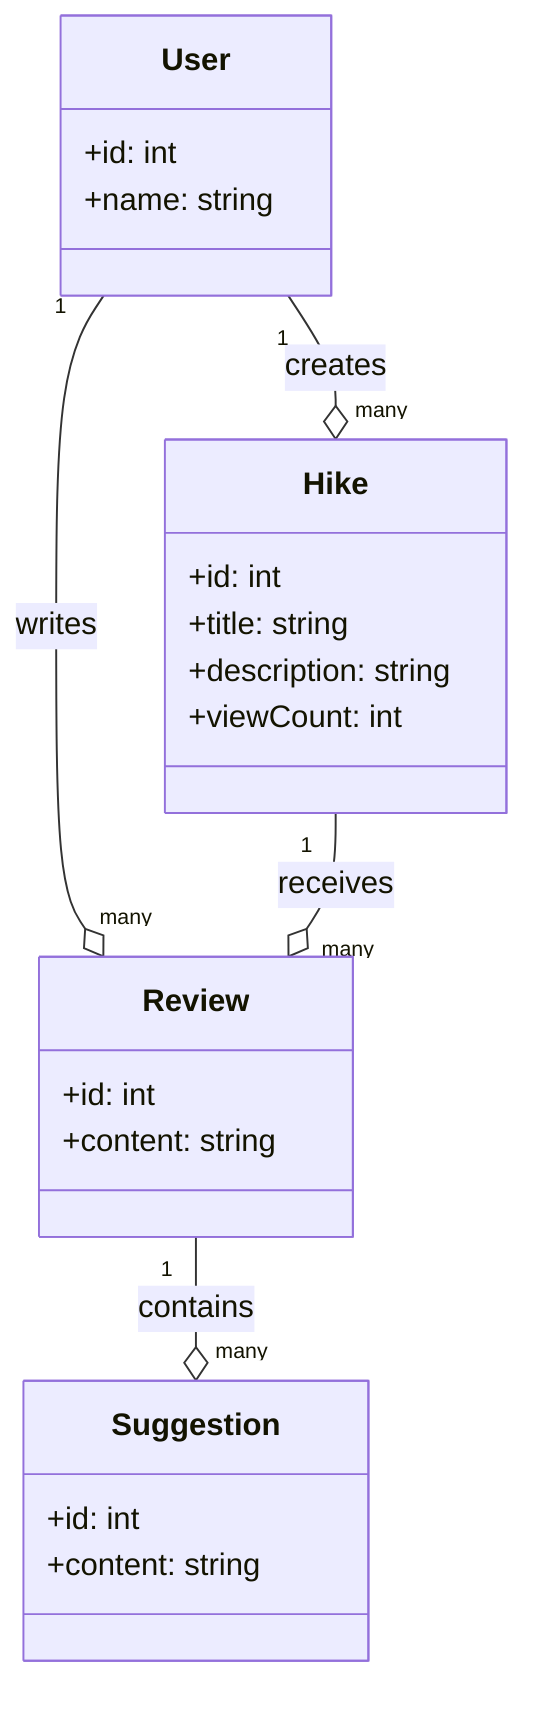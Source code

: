 classDiagram
    class User {
        +id: int
        +name: string
    }

    class Hike {
        +id: int
        +title: string
        +description: string
        +viewCount: int
    }

    class Review {
        +id: int
        +content: string
    }

    class Suggestion {
        +id: int
        +content: string
    }

    User "1" --o "many" Hike : creates
    User "1" --o "many" Review : writes
    Hike "1" --o "many" Review : receives
    Review "1" --o "many" Suggestion : contains